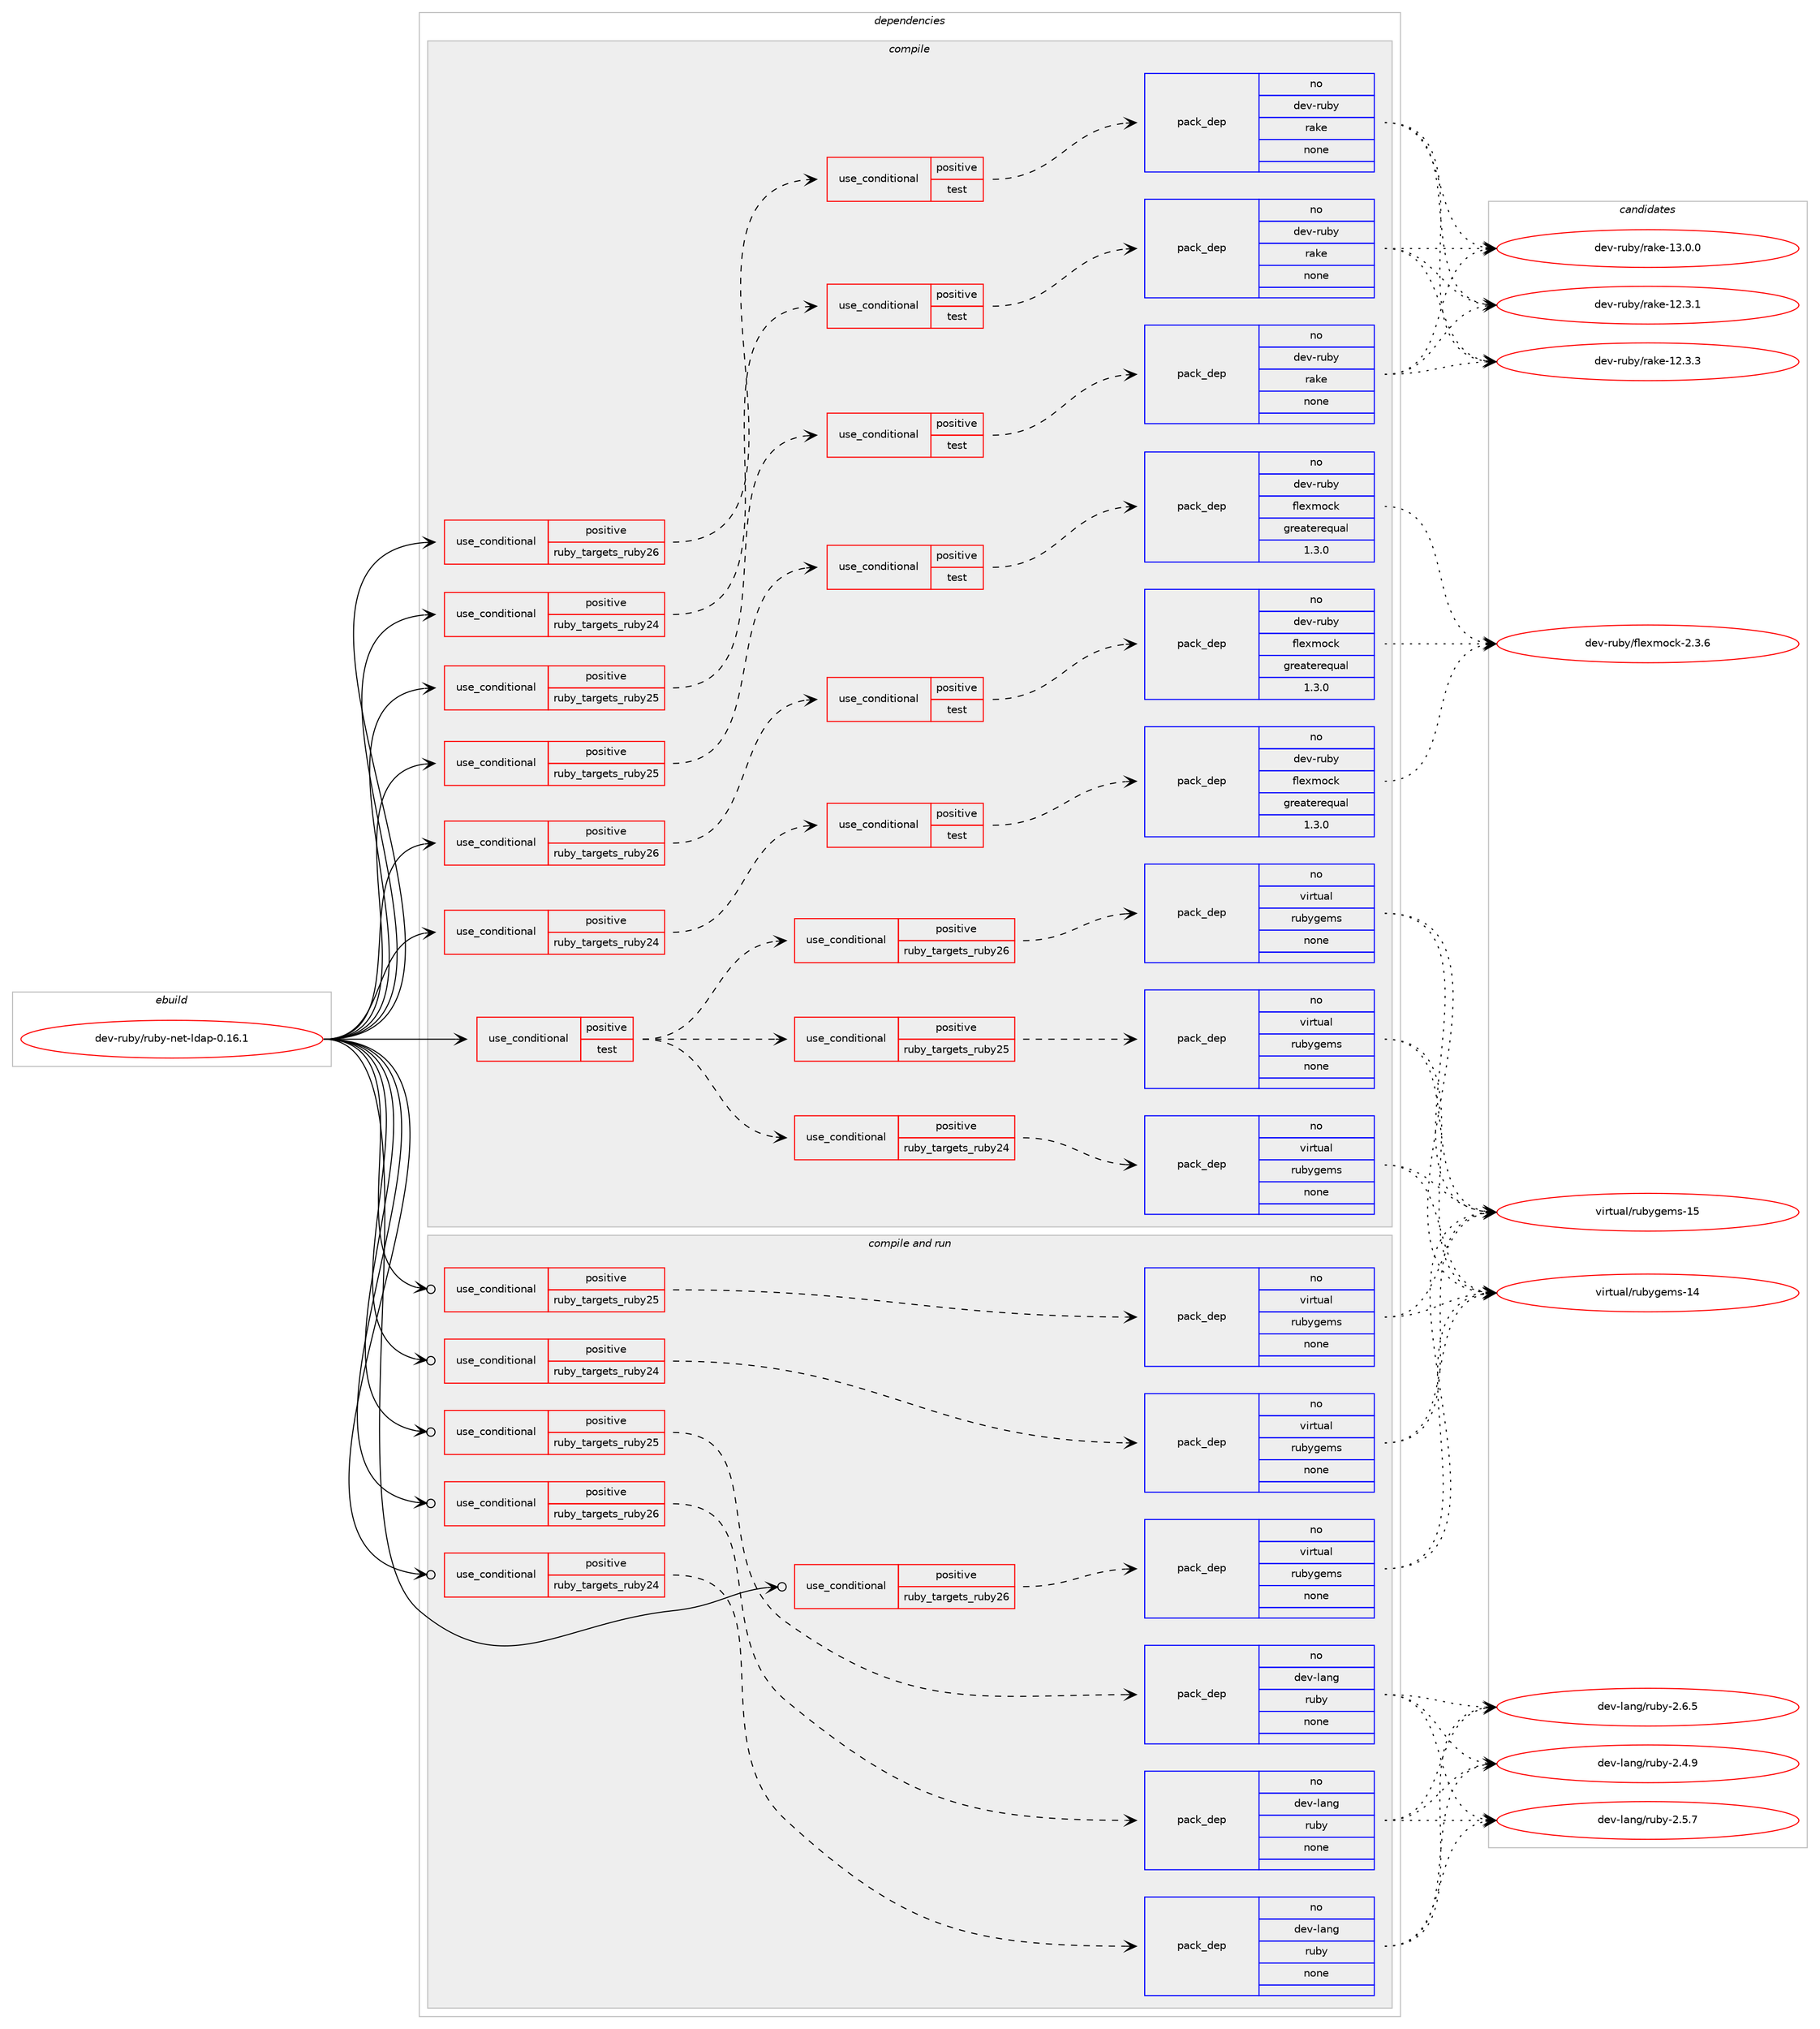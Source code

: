 digraph prolog {

# *************
# Graph options
# *************

newrank=true;
concentrate=true;
compound=true;
graph [rankdir=LR,fontname=Helvetica,fontsize=10,ranksep=1.5];#, ranksep=2.5, nodesep=0.2];
edge  [arrowhead=vee];
node  [fontname=Helvetica,fontsize=10];

# **********
# The ebuild
# **********

subgraph cluster_leftcol {
color=gray;
rank=same;
label=<<i>ebuild</i>>;
id [label="dev-ruby/ruby-net-ldap-0.16.1", color=red, width=4, href="../dev-ruby/ruby-net-ldap-0.16.1.svg"];
}

# ****************
# The dependencies
# ****************

subgraph cluster_midcol {
color=gray;
label=<<i>dependencies</i>>;
subgraph cluster_compile {
fillcolor="#eeeeee";
style=filled;
label=<<i>compile</i>>;
subgraph cond175778 {
dependency712128 [label=<<TABLE BORDER="0" CELLBORDER="1" CELLSPACING="0" CELLPADDING="4"><TR><TD ROWSPAN="3" CELLPADDING="10">use_conditional</TD></TR><TR><TD>positive</TD></TR><TR><TD>ruby_targets_ruby24</TD></TR></TABLE>>, shape=none, color=red];
subgraph cond175779 {
dependency712129 [label=<<TABLE BORDER="0" CELLBORDER="1" CELLSPACING="0" CELLPADDING="4"><TR><TD ROWSPAN="3" CELLPADDING="10">use_conditional</TD></TR><TR><TD>positive</TD></TR><TR><TD>test</TD></TR></TABLE>>, shape=none, color=red];
subgraph pack524320 {
dependency712130 [label=<<TABLE BORDER="0" CELLBORDER="1" CELLSPACING="0" CELLPADDING="4" WIDTH="220"><TR><TD ROWSPAN="6" CELLPADDING="30">pack_dep</TD></TR><TR><TD WIDTH="110">no</TD></TR><TR><TD>dev-ruby</TD></TR><TR><TD>flexmock</TD></TR><TR><TD>greaterequal</TD></TR><TR><TD>1.3.0</TD></TR></TABLE>>, shape=none, color=blue];
}
dependency712129:e -> dependency712130:w [weight=20,style="dashed",arrowhead="vee"];
}
dependency712128:e -> dependency712129:w [weight=20,style="dashed",arrowhead="vee"];
}
id:e -> dependency712128:w [weight=20,style="solid",arrowhead="vee"];
subgraph cond175780 {
dependency712131 [label=<<TABLE BORDER="0" CELLBORDER="1" CELLSPACING="0" CELLPADDING="4"><TR><TD ROWSPAN="3" CELLPADDING="10">use_conditional</TD></TR><TR><TD>positive</TD></TR><TR><TD>ruby_targets_ruby24</TD></TR></TABLE>>, shape=none, color=red];
subgraph cond175781 {
dependency712132 [label=<<TABLE BORDER="0" CELLBORDER="1" CELLSPACING="0" CELLPADDING="4"><TR><TD ROWSPAN="3" CELLPADDING="10">use_conditional</TD></TR><TR><TD>positive</TD></TR><TR><TD>test</TD></TR></TABLE>>, shape=none, color=red];
subgraph pack524321 {
dependency712133 [label=<<TABLE BORDER="0" CELLBORDER="1" CELLSPACING="0" CELLPADDING="4" WIDTH="220"><TR><TD ROWSPAN="6" CELLPADDING="30">pack_dep</TD></TR><TR><TD WIDTH="110">no</TD></TR><TR><TD>dev-ruby</TD></TR><TR><TD>rake</TD></TR><TR><TD>none</TD></TR><TR><TD></TD></TR></TABLE>>, shape=none, color=blue];
}
dependency712132:e -> dependency712133:w [weight=20,style="dashed",arrowhead="vee"];
}
dependency712131:e -> dependency712132:w [weight=20,style="dashed",arrowhead="vee"];
}
id:e -> dependency712131:w [weight=20,style="solid",arrowhead="vee"];
subgraph cond175782 {
dependency712134 [label=<<TABLE BORDER="0" CELLBORDER="1" CELLSPACING="0" CELLPADDING="4"><TR><TD ROWSPAN="3" CELLPADDING="10">use_conditional</TD></TR><TR><TD>positive</TD></TR><TR><TD>ruby_targets_ruby25</TD></TR></TABLE>>, shape=none, color=red];
subgraph cond175783 {
dependency712135 [label=<<TABLE BORDER="0" CELLBORDER="1" CELLSPACING="0" CELLPADDING="4"><TR><TD ROWSPAN="3" CELLPADDING="10">use_conditional</TD></TR><TR><TD>positive</TD></TR><TR><TD>test</TD></TR></TABLE>>, shape=none, color=red];
subgraph pack524322 {
dependency712136 [label=<<TABLE BORDER="0" CELLBORDER="1" CELLSPACING="0" CELLPADDING="4" WIDTH="220"><TR><TD ROWSPAN="6" CELLPADDING="30">pack_dep</TD></TR><TR><TD WIDTH="110">no</TD></TR><TR><TD>dev-ruby</TD></TR><TR><TD>flexmock</TD></TR><TR><TD>greaterequal</TD></TR><TR><TD>1.3.0</TD></TR></TABLE>>, shape=none, color=blue];
}
dependency712135:e -> dependency712136:w [weight=20,style="dashed",arrowhead="vee"];
}
dependency712134:e -> dependency712135:w [weight=20,style="dashed",arrowhead="vee"];
}
id:e -> dependency712134:w [weight=20,style="solid",arrowhead="vee"];
subgraph cond175784 {
dependency712137 [label=<<TABLE BORDER="0" CELLBORDER="1" CELLSPACING="0" CELLPADDING="4"><TR><TD ROWSPAN="3" CELLPADDING="10">use_conditional</TD></TR><TR><TD>positive</TD></TR><TR><TD>ruby_targets_ruby25</TD></TR></TABLE>>, shape=none, color=red];
subgraph cond175785 {
dependency712138 [label=<<TABLE BORDER="0" CELLBORDER="1" CELLSPACING="0" CELLPADDING="4"><TR><TD ROWSPAN="3" CELLPADDING="10">use_conditional</TD></TR><TR><TD>positive</TD></TR><TR><TD>test</TD></TR></TABLE>>, shape=none, color=red];
subgraph pack524323 {
dependency712139 [label=<<TABLE BORDER="0" CELLBORDER="1" CELLSPACING="0" CELLPADDING="4" WIDTH="220"><TR><TD ROWSPAN="6" CELLPADDING="30">pack_dep</TD></TR><TR><TD WIDTH="110">no</TD></TR><TR><TD>dev-ruby</TD></TR><TR><TD>rake</TD></TR><TR><TD>none</TD></TR><TR><TD></TD></TR></TABLE>>, shape=none, color=blue];
}
dependency712138:e -> dependency712139:w [weight=20,style="dashed",arrowhead="vee"];
}
dependency712137:e -> dependency712138:w [weight=20,style="dashed",arrowhead="vee"];
}
id:e -> dependency712137:w [weight=20,style="solid",arrowhead="vee"];
subgraph cond175786 {
dependency712140 [label=<<TABLE BORDER="0" CELLBORDER="1" CELLSPACING="0" CELLPADDING="4"><TR><TD ROWSPAN="3" CELLPADDING="10">use_conditional</TD></TR><TR><TD>positive</TD></TR><TR><TD>ruby_targets_ruby26</TD></TR></TABLE>>, shape=none, color=red];
subgraph cond175787 {
dependency712141 [label=<<TABLE BORDER="0" CELLBORDER="1" CELLSPACING="0" CELLPADDING="4"><TR><TD ROWSPAN="3" CELLPADDING="10">use_conditional</TD></TR><TR><TD>positive</TD></TR><TR><TD>test</TD></TR></TABLE>>, shape=none, color=red];
subgraph pack524324 {
dependency712142 [label=<<TABLE BORDER="0" CELLBORDER="1" CELLSPACING="0" CELLPADDING="4" WIDTH="220"><TR><TD ROWSPAN="6" CELLPADDING="30">pack_dep</TD></TR><TR><TD WIDTH="110">no</TD></TR><TR><TD>dev-ruby</TD></TR><TR><TD>flexmock</TD></TR><TR><TD>greaterequal</TD></TR><TR><TD>1.3.0</TD></TR></TABLE>>, shape=none, color=blue];
}
dependency712141:e -> dependency712142:w [weight=20,style="dashed",arrowhead="vee"];
}
dependency712140:e -> dependency712141:w [weight=20,style="dashed",arrowhead="vee"];
}
id:e -> dependency712140:w [weight=20,style="solid",arrowhead="vee"];
subgraph cond175788 {
dependency712143 [label=<<TABLE BORDER="0" CELLBORDER="1" CELLSPACING="0" CELLPADDING="4"><TR><TD ROWSPAN="3" CELLPADDING="10">use_conditional</TD></TR><TR><TD>positive</TD></TR><TR><TD>ruby_targets_ruby26</TD></TR></TABLE>>, shape=none, color=red];
subgraph cond175789 {
dependency712144 [label=<<TABLE BORDER="0" CELLBORDER="1" CELLSPACING="0" CELLPADDING="4"><TR><TD ROWSPAN="3" CELLPADDING="10">use_conditional</TD></TR><TR><TD>positive</TD></TR><TR><TD>test</TD></TR></TABLE>>, shape=none, color=red];
subgraph pack524325 {
dependency712145 [label=<<TABLE BORDER="0" CELLBORDER="1" CELLSPACING="0" CELLPADDING="4" WIDTH="220"><TR><TD ROWSPAN="6" CELLPADDING="30">pack_dep</TD></TR><TR><TD WIDTH="110">no</TD></TR><TR><TD>dev-ruby</TD></TR><TR><TD>rake</TD></TR><TR><TD>none</TD></TR><TR><TD></TD></TR></TABLE>>, shape=none, color=blue];
}
dependency712144:e -> dependency712145:w [weight=20,style="dashed",arrowhead="vee"];
}
dependency712143:e -> dependency712144:w [weight=20,style="dashed",arrowhead="vee"];
}
id:e -> dependency712143:w [weight=20,style="solid",arrowhead="vee"];
subgraph cond175790 {
dependency712146 [label=<<TABLE BORDER="0" CELLBORDER="1" CELLSPACING="0" CELLPADDING="4"><TR><TD ROWSPAN="3" CELLPADDING="10">use_conditional</TD></TR><TR><TD>positive</TD></TR><TR><TD>test</TD></TR></TABLE>>, shape=none, color=red];
subgraph cond175791 {
dependency712147 [label=<<TABLE BORDER="0" CELLBORDER="1" CELLSPACING="0" CELLPADDING="4"><TR><TD ROWSPAN="3" CELLPADDING="10">use_conditional</TD></TR><TR><TD>positive</TD></TR><TR><TD>ruby_targets_ruby24</TD></TR></TABLE>>, shape=none, color=red];
subgraph pack524326 {
dependency712148 [label=<<TABLE BORDER="0" CELLBORDER="1" CELLSPACING="0" CELLPADDING="4" WIDTH="220"><TR><TD ROWSPAN="6" CELLPADDING="30">pack_dep</TD></TR><TR><TD WIDTH="110">no</TD></TR><TR><TD>virtual</TD></TR><TR><TD>rubygems</TD></TR><TR><TD>none</TD></TR><TR><TD></TD></TR></TABLE>>, shape=none, color=blue];
}
dependency712147:e -> dependency712148:w [weight=20,style="dashed",arrowhead="vee"];
}
dependency712146:e -> dependency712147:w [weight=20,style="dashed",arrowhead="vee"];
subgraph cond175792 {
dependency712149 [label=<<TABLE BORDER="0" CELLBORDER="1" CELLSPACING="0" CELLPADDING="4"><TR><TD ROWSPAN="3" CELLPADDING="10">use_conditional</TD></TR><TR><TD>positive</TD></TR><TR><TD>ruby_targets_ruby25</TD></TR></TABLE>>, shape=none, color=red];
subgraph pack524327 {
dependency712150 [label=<<TABLE BORDER="0" CELLBORDER="1" CELLSPACING="0" CELLPADDING="4" WIDTH="220"><TR><TD ROWSPAN="6" CELLPADDING="30">pack_dep</TD></TR><TR><TD WIDTH="110">no</TD></TR><TR><TD>virtual</TD></TR><TR><TD>rubygems</TD></TR><TR><TD>none</TD></TR><TR><TD></TD></TR></TABLE>>, shape=none, color=blue];
}
dependency712149:e -> dependency712150:w [weight=20,style="dashed",arrowhead="vee"];
}
dependency712146:e -> dependency712149:w [weight=20,style="dashed",arrowhead="vee"];
subgraph cond175793 {
dependency712151 [label=<<TABLE BORDER="0" CELLBORDER="1" CELLSPACING="0" CELLPADDING="4"><TR><TD ROWSPAN="3" CELLPADDING="10">use_conditional</TD></TR><TR><TD>positive</TD></TR><TR><TD>ruby_targets_ruby26</TD></TR></TABLE>>, shape=none, color=red];
subgraph pack524328 {
dependency712152 [label=<<TABLE BORDER="0" CELLBORDER="1" CELLSPACING="0" CELLPADDING="4" WIDTH="220"><TR><TD ROWSPAN="6" CELLPADDING="30">pack_dep</TD></TR><TR><TD WIDTH="110">no</TD></TR><TR><TD>virtual</TD></TR><TR><TD>rubygems</TD></TR><TR><TD>none</TD></TR><TR><TD></TD></TR></TABLE>>, shape=none, color=blue];
}
dependency712151:e -> dependency712152:w [weight=20,style="dashed",arrowhead="vee"];
}
dependency712146:e -> dependency712151:w [weight=20,style="dashed",arrowhead="vee"];
}
id:e -> dependency712146:w [weight=20,style="solid",arrowhead="vee"];
}
subgraph cluster_compileandrun {
fillcolor="#eeeeee";
style=filled;
label=<<i>compile and run</i>>;
subgraph cond175794 {
dependency712153 [label=<<TABLE BORDER="0" CELLBORDER="1" CELLSPACING="0" CELLPADDING="4"><TR><TD ROWSPAN="3" CELLPADDING="10">use_conditional</TD></TR><TR><TD>positive</TD></TR><TR><TD>ruby_targets_ruby24</TD></TR></TABLE>>, shape=none, color=red];
subgraph pack524329 {
dependency712154 [label=<<TABLE BORDER="0" CELLBORDER="1" CELLSPACING="0" CELLPADDING="4" WIDTH="220"><TR><TD ROWSPAN="6" CELLPADDING="30">pack_dep</TD></TR><TR><TD WIDTH="110">no</TD></TR><TR><TD>dev-lang</TD></TR><TR><TD>ruby</TD></TR><TR><TD>none</TD></TR><TR><TD></TD></TR></TABLE>>, shape=none, color=blue];
}
dependency712153:e -> dependency712154:w [weight=20,style="dashed",arrowhead="vee"];
}
id:e -> dependency712153:w [weight=20,style="solid",arrowhead="odotvee"];
subgraph cond175795 {
dependency712155 [label=<<TABLE BORDER="0" CELLBORDER="1" CELLSPACING="0" CELLPADDING="4"><TR><TD ROWSPAN="3" CELLPADDING="10">use_conditional</TD></TR><TR><TD>positive</TD></TR><TR><TD>ruby_targets_ruby24</TD></TR></TABLE>>, shape=none, color=red];
subgraph pack524330 {
dependency712156 [label=<<TABLE BORDER="0" CELLBORDER="1" CELLSPACING="0" CELLPADDING="4" WIDTH="220"><TR><TD ROWSPAN="6" CELLPADDING="30">pack_dep</TD></TR><TR><TD WIDTH="110">no</TD></TR><TR><TD>virtual</TD></TR><TR><TD>rubygems</TD></TR><TR><TD>none</TD></TR><TR><TD></TD></TR></TABLE>>, shape=none, color=blue];
}
dependency712155:e -> dependency712156:w [weight=20,style="dashed",arrowhead="vee"];
}
id:e -> dependency712155:w [weight=20,style="solid",arrowhead="odotvee"];
subgraph cond175796 {
dependency712157 [label=<<TABLE BORDER="0" CELLBORDER="1" CELLSPACING="0" CELLPADDING="4"><TR><TD ROWSPAN="3" CELLPADDING="10">use_conditional</TD></TR><TR><TD>positive</TD></TR><TR><TD>ruby_targets_ruby25</TD></TR></TABLE>>, shape=none, color=red];
subgraph pack524331 {
dependency712158 [label=<<TABLE BORDER="0" CELLBORDER="1" CELLSPACING="0" CELLPADDING="4" WIDTH="220"><TR><TD ROWSPAN="6" CELLPADDING="30">pack_dep</TD></TR><TR><TD WIDTH="110">no</TD></TR><TR><TD>dev-lang</TD></TR><TR><TD>ruby</TD></TR><TR><TD>none</TD></TR><TR><TD></TD></TR></TABLE>>, shape=none, color=blue];
}
dependency712157:e -> dependency712158:w [weight=20,style="dashed",arrowhead="vee"];
}
id:e -> dependency712157:w [weight=20,style="solid",arrowhead="odotvee"];
subgraph cond175797 {
dependency712159 [label=<<TABLE BORDER="0" CELLBORDER="1" CELLSPACING="0" CELLPADDING="4"><TR><TD ROWSPAN="3" CELLPADDING="10">use_conditional</TD></TR><TR><TD>positive</TD></TR><TR><TD>ruby_targets_ruby25</TD></TR></TABLE>>, shape=none, color=red];
subgraph pack524332 {
dependency712160 [label=<<TABLE BORDER="0" CELLBORDER="1" CELLSPACING="0" CELLPADDING="4" WIDTH="220"><TR><TD ROWSPAN="6" CELLPADDING="30">pack_dep</TD></TR><TR><TD WIDTH="110">no</TD></TR><TR><TD>virtual</TD></TR><TR><TD>rubygems</TD></TR><TR><TD>none</TD></TR><TR><TD></TD></TR></TABLE>>, shape=none, color=blue];
}
dependency712159:e -> dependency712160:w [weight=20,style="dashed",arrowhead="vee"];
}
id:e -> dependency712159:w [weight=20,style="solid",arrowhead="odotvee"];
subgraph cond175798 {
dependency712161 [label=<<TABLE BORDER="0" CELLBORDER="1" CELLSPACING="0" CELLPADDING="4"><TR><TD ROWSPAN="3" CELLPADDING="10">use_conditional</TD></TR><TR><TD>positive</TD></TR><TR><TD>ruby_targets_ruby26</TD></TR></TABLE>>, shape=none, color=red];
subgraph pack524333 {
dependency712162 [label=<<TABLE BORDER="0" CELLBORDER="1" CELLSPACING="0" CELLPADDING="4" WIDTH="220"><TR><TD ROWSPAN="6" CELLPADDING="30">pack_dep</TD></TR><TR><TD WIDTH="110">no</TD></TR><TR><TD>dev-lang</TD></TR><TR><TD>ruby</TD></TR><TR><TD>none</TD></TR><TR><TD></TD></TR></TABLE>>, shape=none, color=blue];
}
dependency712161:e -> dependency712162:w [weight=20,style="dashed",arrowhead="vee"];
}
id:e -> dependency712161:w [weight=20,style="solid",arrowhead="odotvee"];
subgraph cond175799 {
dependency712163 [label=<<TABLE BORDER="0" CELLBORDER="1" CELLSPACING="0" CELLPADDING="4"><TR><TD ROWSPAN="3" CELLPADDING="10">use_conditional</TD></TR><TR><TD>positive</TD></TR><TR><TD>ruby_targets_ruby26</TD></TR></TABLE>>, shape=none, color=red];
subgraph pack524334 {
dependency712164 [label=<<TABLE BORDER="0" CELLBORDER="1" CELLSPACING="0" CELLPADDING="4" WIDTH="220"><TR><TD ROWSPAN="6" CELLPADDING="30">pack_dep</TD></TR><TR><TD WIDTH="110">no</TD></TR><TR><TD>virtual</TD></TR><TR><TD>rubygems</TD></TR><TR><TD>none</TD></TR><TR><TD></TD></TR></TABLE>>, shape=none, color=blue];
}
dependency712163:e -> dependency712164:w [weight=20,style="dashed",arrowhead="vee"];
}
id:e -> dependency712163:w [weight=20,style="solid",arrowhead="odotvee"];
}
subgraph cluster_run {
fillcolor="#eeeeee";
style=filled;
label=<<i>run</i>>;
}
}

# **************
# The candidates
# **************

subgraph cluster_choices {
rank=same;
color=gray;
label=<<i>candidates</i>>;

subgraph choice524320 {
color=black;
nodesep=1;
choice10010111845114117981214710210810112010911199107455046514654 [label="dev-ruby/flexmock-2.3.6", color=red, width=4,href="../dev-ruby/flexmock-2.3.6.svg"];
dependency712130:e -> choice10010111845114117981214710210810112010911199107455046514654:w [style=dotted,weight="100"];
}
subgraph choice524321 {
color=black;
nodesep=1;
choice1001011184511411798121471149710710145495046514649 [label="dev-ruby/rake-12.3.1", color=red, width=4,href="../dev-ruby/rake-12.3.1.svg"];
choice1001011184511411798121471149710710145495046514651 [label="dev-ruby/rake-12.3.3", color=red, width=4,href="../dev-ruby/rake-12.3.3.svg"];
choice1001011184511411798121471149710710145495146484648 [label="dev-ruby/rake-13.0.0", color=red, width=4,href="../dev-ruby/rake-13.0.0.svg"];
dependency712133:e -> choice1001011184511411798121471149710710145495046514649:w [style=dotted,weight="100"];
dependency712133:e -> choice1001011184511411798121471149710710145495046514651:w [style=dotted,weight="100"];
dependency712133:e -> choice1001011184511411798121471149710710145495146484648:w [style=dotted,weight="100"];
}
subgraph choice524322 {
color=black;
nodesep=1;
choice10010111845114117981214710210810112010911199107455046514654 [label="dev-ruby/flexmock-2.3.6", color=red, width=4,href="../dev-ruby/flexmock-2.3.6.svg"];
dependency712136:e -> choice10010111845114117981214710210810112010911199107455046514654:w [style=dotted,weight="100"];
}
subgraph choice524323 {
color=black;
nodesep=1;
choice1001011184511411798121471149710710145495046514649 [label="dev-ruby/rake-12.3.1", color=red, width=4,href="../dev-ruby/rake-12.3.1.svg"];
choice1001011184511411798121471149710710145495046514651 [label="dev-ruby/rake-12.3.3", color=red, width=4,href="../dev-ruby/rake-12.3.3.svg"];
choice1001011184511411798121471149710710145495146484648 [label="dev-ruby/rake-13.0.0", color=red, width=4,href="../dev-ruby/rake-13.0.0.svg"];
dependency712139:e -> choice1001011184511411798121471149710710145495046514649:w [style=dotted,weight="100"];
dependency712139:e -> choice1001011184511411798121471149710710145495046514651:w [style=dotted,weight="100"];
dependency712139:e -> choice1001011184511411798121471149710710145495146484648:w [style=dotted,weight="100"];
}
subgraph choice524324 {
color=black;
nodesep=1;
choice10010111845114117981214710210810112010911199107455046514654 [label="dev-ruby/flexmock-2.3.6", color=red, width=4,href="../dev-ruby/flexmock-2.3.6.svg"];
dependency712142:e -> choice10010111845114117981214710210810112010911199107455046514654:w [style=dotted,weight="100"];
}
subgraph choice524325 {
color=black;
nodesep=1;
choice1001011184511411798121471149710710145495046514649 [label="dev-ruby/rake-12.3.1", color=red, width=4,href="../dev-ruby/rake-12.3.1.svg"];
choice1001011184511411798121471149710710145495046514651 [label="dev-ruby/rake-12.3.3", color=red, width=4,href="../dev-ruby/rake-12.3.3.svg"];
choice1001011184511411798121471149710710145495146484648 [label="dev-ruby/rake-13.0.0", color=red, width=4,href="../dev-ruby/rake-13.0.0.svg"];
dependency712145:e -> choice1001011184511411798121471149710710145495046514649:w [style=dotted,weight="100"];
dependency712145:e -> choice1001011184511411798121471149710710145495046514651:w [style=dotted,weight="100"];
dependency712145:e -> choice1001011184511411798121471149710710145495146484648:w [style=dotted,weight="100"];
}
subgraph choice524326 {
color=black;
nodesep=1;
choice118105114116117971084711411798121103101109115454952 [label="virtual/rubygems-14", color=red, width=4,href="../virtual/rubygems-14.svg"];
choice118105114116117971084711411798121103101109115454953 [label="virtual/rubygems-15", color=red, width=4,href="../virtual/rubygems-15.svg"];
dependency712148:e -> choice118105114116117971084711411798121103101109115454952:w [style=dotted,weight="100"];
dependency712148:e -> choice118105114116117971084711411798121103101109115454953:w [style=dotted,weight="100"];
}
subgraph choice524327 {
color=black;
nodesep=1;
choice118105114116117971084711411798121103101109115454952 [label="virtual/rubygems-14", color=red, width=4,href="../virtual/rubygems-14.svg"];
choice118105114116117971084711411798121103101109115454953 [label="virtual/rubygems-15", color=red, width=4,href="../virtual/rubygems-15.svg"];
dependency712150:e -> choice118105114116117971084711411798121103101109115454952:w [style=dotted,weight="100"];
dependency712150:e -> choice118105114116117971084711411798121103101109115454953:w [style=dotted,weight="100"];
}
subgraph choice524328 {
color=black;
nodesep=1;
choice118105114116117971084711411798121103101109115454952 [label="virtual/rubygems-14", color=red, width=4,href="../virtual/rubygems-14.svg"];
choice118105114116117971084711411798121103101109115454953 [label="virtual/rubygems-15", color=red, width=4,href="../virtual/rubygems-15.svg"];
dependency712152:e -> choice118105114116117971084711411798121103101109115454952:w [style=dotted,weight="100"];
dependency712152:e -> choice118105114116117971084711411798121103101109115454953:w [style=dotted,weight="100"];
}
subgraph choice524329 {
color=black;
nodesep=1;
choice10010111845108971101034711411798121455046524657 [label="dev-lang/ruby-2.4.9", color=red, width=4,href="../dev-lang/ruby-2.4.9.svg"];
choice10010111845108971101034711411798121455046534655 [label="dev-lang/ruby-2.5.7", color=red, width=4,href="../dev-lang/ruby-2.5.7.svg"];
choice10010111845108971101034711411798121455046544653 [label="dev-lang/ruby-2.6.5", color=red, width=4,href="../dev-lang/ruby-2.6.5.svg"];
dependency712154:e -> choice10010111845108971101034711411798121455046524657:w [style=dotted,weight="100"];
dependency712154:e -> choice10010111845108971101034711411798121455046534655:w [style=dotted,weight="100"];
dependency712154:e -> choice10010111845108971101034711411798121455046544653:w [style=dotted,weight="100"];
}
subgraph choice524330 {
color=black;
nodesep=1;
choice118105114116117971084711411798121103101109115454952 [label="virtual/rubygems-14", color=red, width=4,href="../virtual/rubygems-14.svg"];
choice118105114116117971084711411798121103101109115454953 [label="virtual/rubygems-15", color=red, width=4,href="../virtual/rubygems-15.svg"];
dependency712156:e -> choice118105114116117971084711411798121103101109115454952:w [style=dotted,weight="100"];
dependency712156:e -> choice118105114116117971084711411798121103101109115454953:w [style=dotted,weight="100"];
}
subgraph choice524331 {
color=black;
nodesep=1;
choice10010111845108971101034711411798121455046524657 [label="dev-lang/ruby-2.4.9", color=red, width=4,href="../dev-lang/ruby-2.4.9.svg"];
choice10010111845108971101034711411798121455046534655 [label="dev-lang/ruby-2.5.7", color=red, width=4,href="../dev-lang/ruby-2.5.7.svg"];
choice10010111845108971101034711411798121455046544653 [label="dev-lang/ruby-2.6.5", color=red, width=4,href="../dev-lang/ruby-2.6.5.svg"];
dependency712158:e -> choice10010111845108971101034711411798121455046524657:w [style=dotted,weight="100"];
dependency712158:e -> choice10010111845108971101034711411798121455046534655:w [style=dotted,weight="100"];
dependency712158:e -> choice10010111845108971101034711411798121455046544653:w [style=dotted,weight="100"];
}
subgraph choice524332 {
color=black;
nodesep=1;
choice118105114116117971084711411798121103101109115454952 [label="virtual/rubygems-14", color=red, width=4,href="../virtual/rubygems-14.svg"];
choice118105114116117971084711411798121103101109115454953 [label="virtual/rubygems-15", color=red, width=4,href="../virtual/rubygems-15.svg"];
dependency712160:e -> choice118105114116117971084711411798121103101109115454952:w [style=dotted,weight="100"];
dependency712160:e -> choice118105114116117971084711411798121103101109115454953:w [style=dotted,weight="100"];
}
subgraph choice524333 {
color=black;
nodesep=1;
choice10010111845108971101034711411798121455046524657 [label="dev-lang/ruby-2.4.9", color=red, width=4,href="../dev-lang/ruby-2.4.9.svg"];
choice10010111845108971101034711411798121455046534655 [label="dev-lang/ruby-2.5.7", color=red, width=4,href="../dev-lang/ruby-2.5.7.svg"];
choice10010111845108971101034711411798121455046544653 [label="dev-lang/ruby-2.6.5", color=red, width=4,href="../dev-lang/ruby-2.6.5.svg"];
dependency712162:e -> choice10010111845108971101034711411798121455046524657:w [style=dotted,weight="100"];
dependency712162:e -> choice10010111845108971101034711411798121455046534655:w [style=dotted,weight="100"];
dependency712162:e -> choice10010111845108971101034711411798121455046544653:w [style=dotted,weight="100"];
}
subgraph choice524334 {
color=black;
nodesep=1;
choice118105114116117971084711411798121103101109115454952 [label="virtual/rubygems-14", color=red, width=4,href="../virtual/rubygems-14.svg"];
choice118105114116117971084711411798121103101109115454953 [label="virtual/rubygems-15", color=red, width=4,href="../virtual/rubygems-15.svg"];
dependency712164:e -> choice118105114116117971084711411798121103101109115454952:w [style=dotted,weight="100"];
dependency712164:e -> choice118105114116117971084711411798121103101109115454953:w [style=dotted,weight="100"];
}
}

}
